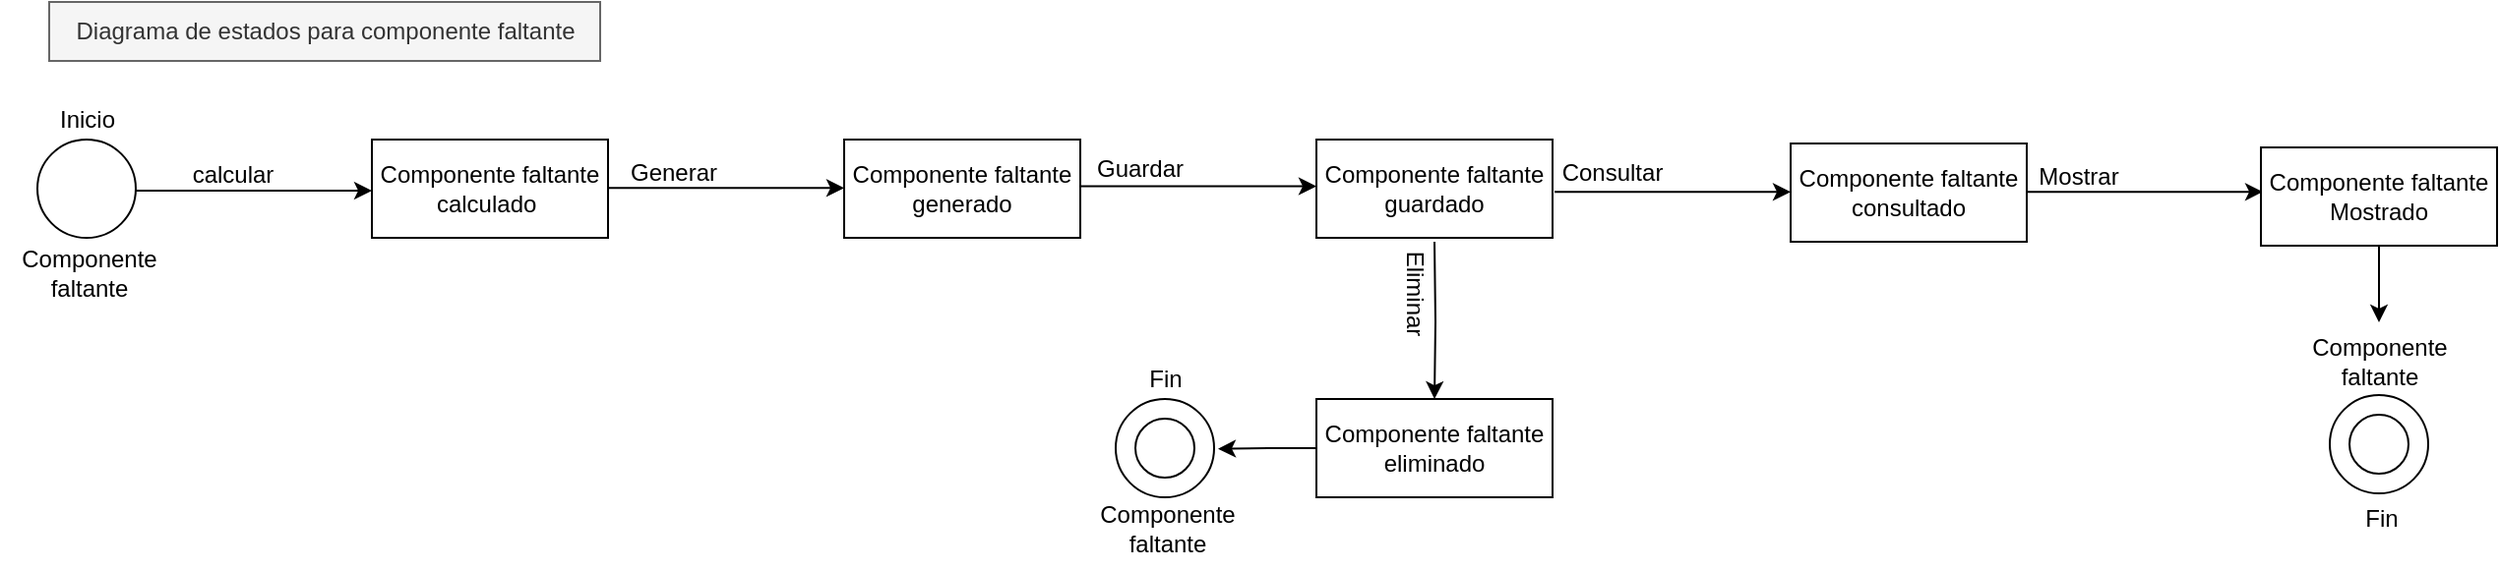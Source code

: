 <mxfile version="21.3.5" type="github">
  <diagram name="Página-1" id="6NakOK2dS3Nkyxjgwc5y">
    <mxGraphModel dx="1467" dy="817" grid="1" gridSize="10" guides="1" tooltips="1" connect="1" arrows="1" fold="1" page="1" pageScale="1" pageWidth="827" pageHeight="1169" math="0" shadow="0">
      <root>
        <mxCell id="0" />
        <mxCell id="1" parent="0" />
        <mxCell id="UYSjNAML9XqUJ5GPF2S5-22" value="" style="ellipse;whiteSpace=wrap;html=1;aspect=fixed;" parent="1" vertex="1">
          <mxGeometry x="70" y="120" width="50" height="50" as="geometry" />
        </mxCell>
        <mxCell id="UYSjNAML9XqUJ5GPF2S5-23" value="Componente faltante calculado&amp;nbsp;" style="rounded=0;whiteSpace=wrap;html=1;" parent="1" vertex="1">
          <mxGeometry x="240" y="120" width="120" height="50" as="geometry" />
        </mxCell>
        <mxCell id="UYSjNAML9XqUJ5GPF2S5-24" value="" style="endArrow=classic;html=1;rounded=0;" parent="1" edge="1">
          <mxGeometry width="50" height="50" relative="1" as="geometry">
            <mxPoint x="120" y="146" as="sourcePoint" />
            <mxPoint x="240" y="146" as="targetPoint" />
          </mxGeometry>
        </mxCell>
        <mxCell id="UYSjNAML9XqUJ5GPF2S5-25" value="calcular" style="text;html=1;align=center;verticalAlign=middle;resizable=0;points=[];autosize=1;strokeColor=none;fillColor=none;" parent="1" vertex="1">
          <mxGeometry x="139" y="123" width="60" height="30" as="geometry" />
        </mxCell>
        <mxCell id="UYSjNAML9XqUJ5GPF2S5-27" value="" style="endArrow=classic;html=1;rounded=0;" parent="1" edge="1">
          <mxGeometry width="50" height="50" relative="1" as="geometry">
            <mxPoint x="360" y="144.66" as="sourcePoint" />
            <mxPoint x="480" y="144.66" as="targetPoint" />
          </mxGeometry>
        </mxCell>
        <mxCell id="UYSjNAML9XqUJ5GPF2S5-37" style="edgeStyle=orthogonalEdgeStyle;rounded=0;orthogonalLoop=1;jettySize=auto;html=1;exitX=0.5;exitY=1;exitDx=0;exitDy=0;entryX=0.5;entryY=0;entryDx=0;entryDy=0;" parent="1" target="UYSjNAML9XqUJ5GPF2S5-36" edge="1">
          <mxGeometry relative="1" as="geometry">
            <mxPoint x="780" y="172" as="sourcePoint" />
          </mxGeometry>
        </mxCell>
        <mxCell id="UYSjNAML9XqUJ5GPF2S5-28" value="Componente faltante generado" style="rounded=0;whiteSpace=wrap;html=1;" parent="1" vertex="1">
          <mxGeometry x="480" y="120" width="120" height="50" as="geometry" />
        </mxCell>
        <mxCell id="UYSjNAML9XqUJ5GPF2S5-29" value="Generar" style="text;html=1;align=center;verticalAlign=middle;resizable=0;points=[];autosize=1;strokeColor=none;fillColor=none;" parent="1" vertex="1">
          <mxGeometry x="358" y="122" width="70" height="30" as="geometry" />
        </mxCell>
        <mxCell id="UYSjNAML9XqUJ5GPF2S5-30" value="" style="endArrow=classic;html=1;rounded=0;" parent="1" edge="1">
          <mxGeometry width="50" height="50" relative="1" as="geometry">
            <mxPoint x="841" y="146.66" as="sourcePoint" />
            <mxPoint x="961" y="146.66" as="targetPoint" />
          </mxGeometry>
        </mxCell>
        <mxCell id="UYSjNAML9XqUJ5GPF2S5-31" value="Componente faltante consultado" style="rounded=0;whiteSpace=wrap;html=1;" parent="1" vertex="1">
          <mxGeometry x="961" y="122" width="120" height="50" as="geometry" />
        </mxCell>
        <mxCell id="UYSjNAML9XqUJ5GPF2S5-34" value="Consultar" style="text;html=1;align=center;verticalAlign=middle;resizable=0;points=[];autosize=1;strokeColor=none;fillColor=none;" parent="1" vertex="1">
          <mxGeometry x="835" y="122" width="70" height="30" as="geometry" />
        </mxCell>
        <mxCell id="UYSjNAML9XqUJ5GPF2S5-44" style="edgeStyle=orthogonalEdgeStyle;rounded=0;orthogonalLoop=1;jettySize=auto;html=1;exitX=0;exitY=0.5;exitDx=0;exitDy=0;" parent="1" source="UYSjNAML9XqUJ5GPF2S5-36" edge="1">
          <mxGeometry relative="1" as="geometry">
            <mxPoint x="670" y="277.333" as="targetPoint" />
          </mxGeometry>
        </mxCell>
        <mxCell id="UYSjNAML9XqUJ5GPF2S5-36" value="Componente faltante eliminado" style="rounded=0;whiteSpace=wrap;html=1;" parent="1" vertex="1">
          <mxGeometry x="720" y="252" width="120" height="50" as="geometry" />
        </mxCell>
        <mxCell id="UYSjNAML9XqUJ5GPF2S5-38" value="Eliminar" style="text;html=1;align=center;verticalAlign=middle;resizable=0;points=[];autosize=1;strokeColor=none;fillColor=none;rotation=90;" parent="1" vertex="1">
          <mxGeometry x="735" y="183" width="70" height="30" as="geometry" />
        </mxCell>
        <mxCell id="UYSjNAML9XqUJ5GPF2S5-39" value="" style="endArrow=classic;html=1;rounded=0;" parent="1" edge="1">
          <mxGeometry width="50" height="50" relative="1" as="geometry">
            <mxPoint x="1081" y="146.58" as="sourcePoint" />
            <mxPoint x="1201" y="146.58" as="targetPoint" />
          </mxGeometry>
        </mxCell>
        <mxCell id="UYSjNAML9XqUJ5GPF2S5-40" value="Componente faltante Mostrado" style="rounded=0;whiteSpace=wrap;html=1;" parent="1" vertex="1">
          <mxGeometry x="1200" y="124" width="120" height="50" as="geometry" />
        </mxCell>
        <mxCell id="UYSjNAML9XqUJ5GPF2S5-42" value="" style="ellipse;whiteSpace=wrap;html=1;aspect=fixed;" parent="1" vertex="1">
          <mxGeometry x="618" y="252" width="50" height="50" as="geometry" />
        </mxCell>
        <mxCell id="UYSjNAML9XqUJ5GPF2S5-43" value="" style="ellipse;whiteSpace=wrap;html=1;aspect=fixed;" parent="1" vertex="1">
          <mxGeometry x="628" y="262" width="30" height="30" as="geometry" />
        </mxCell>
        <mxCell id="UYSjNAML9XqUJ5GPF2S5-45" value="" style="endArrow=classic;html=1;rounded=0;" parent="1" edge="1">
          <mxGeometry width="50" height="50" relative="1" as="geometry">
            <mxPoint x="600" y="143.75" as="sourcePoint" />
            <mxPoint x="720" y="143.75" as="targetPoint" />
          </mxGeometry>
        </mxCell>
        <mxCell id="UYSjNAML9XqUJ5GPF2S5-46" value="Componente faltante guardado" style="rounded=0;whiteSpace=wrap;html=1;" parent="1" vertex="1">
          <mxGeometry x="720" y="120" width="120" height="50" as="geometry" />
        </mxCell>
        <mxCell id="UYSjNAML9XqUJ5GPF2S5-47" value="Guardar" style="text;html=1;align=center;verticalAlign=middle;resizable=0;points=[];autosize=1;strokeColor=none;fillColor=none;" parent="1" vertex="1">
          <mxGeometry x="595" y="120" width="70" height="30" as="geometry" />
        </mxCell>
        <mxCell id="UYSjNAML9XqUJ5GPF2S5-48" value="Mostrar" style="text;html=1;align=center;verticalAlign=middle;resizable=0;points=[];autosize=1;strokeColor=none;fillColor=none;" parent="1" vertex="1">
          <mxGeometry x="1077" y="124" width="60" height="30" as="geometry" />
        </mxCell>
        <mxCell id="UYSjNAML9XqUJ5GPF2S5-49" value="" style="ellipse;whiteSpace=wrap;html=1;aspect=fixed;" parent="1" vertex="1">
          <mxGeometry x="1235" y="250" width="50" height="50" as="geometry" />
        </mxCell>
        <mxCell id="UYSjNAML9XqUJ5GPF2S5-50" value="" style="ellipse;whiteSpace=wrap;html=1;aspect=fixed;" parent="1" vertex="1">
          <mxGeometry x="1245" y="260" width="30" height="30" as="geometry" />
        </mxCell>
        <mxCell id="BNKRj_0G5-IuxJrSNCgY-1" value="Diagrama de estados para componente faltante" style="text;html=1;align=center;verticalAlign=middle;resizable=0;points=[];autosize=1;strokeColor=#666666;fillColor=#f5f5f5;fontColor=#333333;" parent="1" vertex="1">
          <mxGeometry x="76" y="50" width="280" height="30" as="geometry" />
        </mxCell>
        <mxCell id="BNKRj_0G5-IuxJrSNCgY-2" value="Inicio" style="text;html=1;align=center;verticalAlign=middle;resizable=0;points=[];autosize=1;strokeColor=none;fillColor=none;" parent="1" vertex="1">
          <mxGeometry x="70" y="95" width="50" height="30" as="geometry" />
        </mxCell>
        <mxCell id="BNKRj_0G5-IuxJrSNCgY-3" value="Componente&lt;br&gt;faltante" style="text;html=1;align=center;verticalAlign=middle;resizable=0;points=[];autosize=1;strokeColor=none;fillColor=none;" parent="1" vertex="1">
          <mxGeometry x="51" y="168" width="90" height="40" as="geometry" />
        </mxCell>
        <mxCell id="BNKRj_0G5-IuxJrSNCgY-4" value="Componente&lt;br&gt;faltante" style="text;html=1;align=center;verticalAlign=middle;resizable=0;points=[];autosize=1;strokeColor=none;fillColor=none;" parent="1" vertex="1">
          <mxGeometry x="599" y="298" width="90" height="40" as="geometry" />
        </mxCell>
        <mxCell id="BNKRj_0G5-IuxJrSNCgY-5" value="Fin" style="text;html=1;align=center;verticalAlign=middle;resizable=0;points=[];autosize=1;strokeColor=none;fillColor=none;" parent="1" vertex="1">
          <mxGeometry x="623" y="227" width="40" height="30" as="geometry" />
        </mxCell>
        <mxCell id="BNKRj_0G5-IuxJrSNCgY-6" value="Fin" style="text;html=1;align=center;verticalAlign=middle;resizable=0;points=[];autosize=1;strokeColor=none;fillColor=none;rotation=0;" parent="1" vertex="1">
          <mxGeometry x="1241" y="298" width="40" height="30" as="geometry" />
        </mxCell>
        <mxCell id="BNKRj_0G5-IuxJrSNCgY-8" value="" style="edgeStyle=orthogonalEdgeStyle;rounded=0;orthogonalLoop=1;jettySize=auto;html=1;entryX=0.5;entryY=0;entryDx=0;entryDy=0;" parent="1" source="UYSjNAML9XqUJ5GPF2S5-40" target="BNKRj_0G5-IuxJrSNCgY-7" edge="1">
          <mxGeometry relative="1" as="geometry">
            <mxPoint x="1260" y="174" as="sourcePoint" />
            <mxPoint x="1260" y="250" as="targetPoint" />
          </mxGeometry>
        </mxCell>
        <mxCell id="BNKRj_0G5-IuxJrSNCgY-7" value="Componente&lt;br&gt;faltante" style="text;html=1;align=center;verticalAlign=middle;resizable=0;points=[];autosize=1;strokeColor=none;fillColor=none;" parent="1" vertex="1">
          <mxGeometry x="1215" y="213" width="90" height="40" as="geometry" />
        </mxCell>
      </root>
    </mxGraphModel>
  </diagram>
</mxfile>
